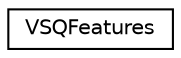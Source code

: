 digraph "Graphical Class Hierarchy"
{
 // LATEX_PDF_SIZE
  edge [fontname="Helvetica",fontsize="10",labelfontname="Helvetica",labelfontsize="10"];
  node [fontname="Helvetica",fontsize="10",shape=record];
  rankdir="LR";
  Node0 [label="VSQFeatures",height=0.2,width=0.4,color="black", fillcolor="white", style="filled",URL="$class_v_s_q_features.html",tooltip="Virgil IoT Kit framework enabled features."];
}
